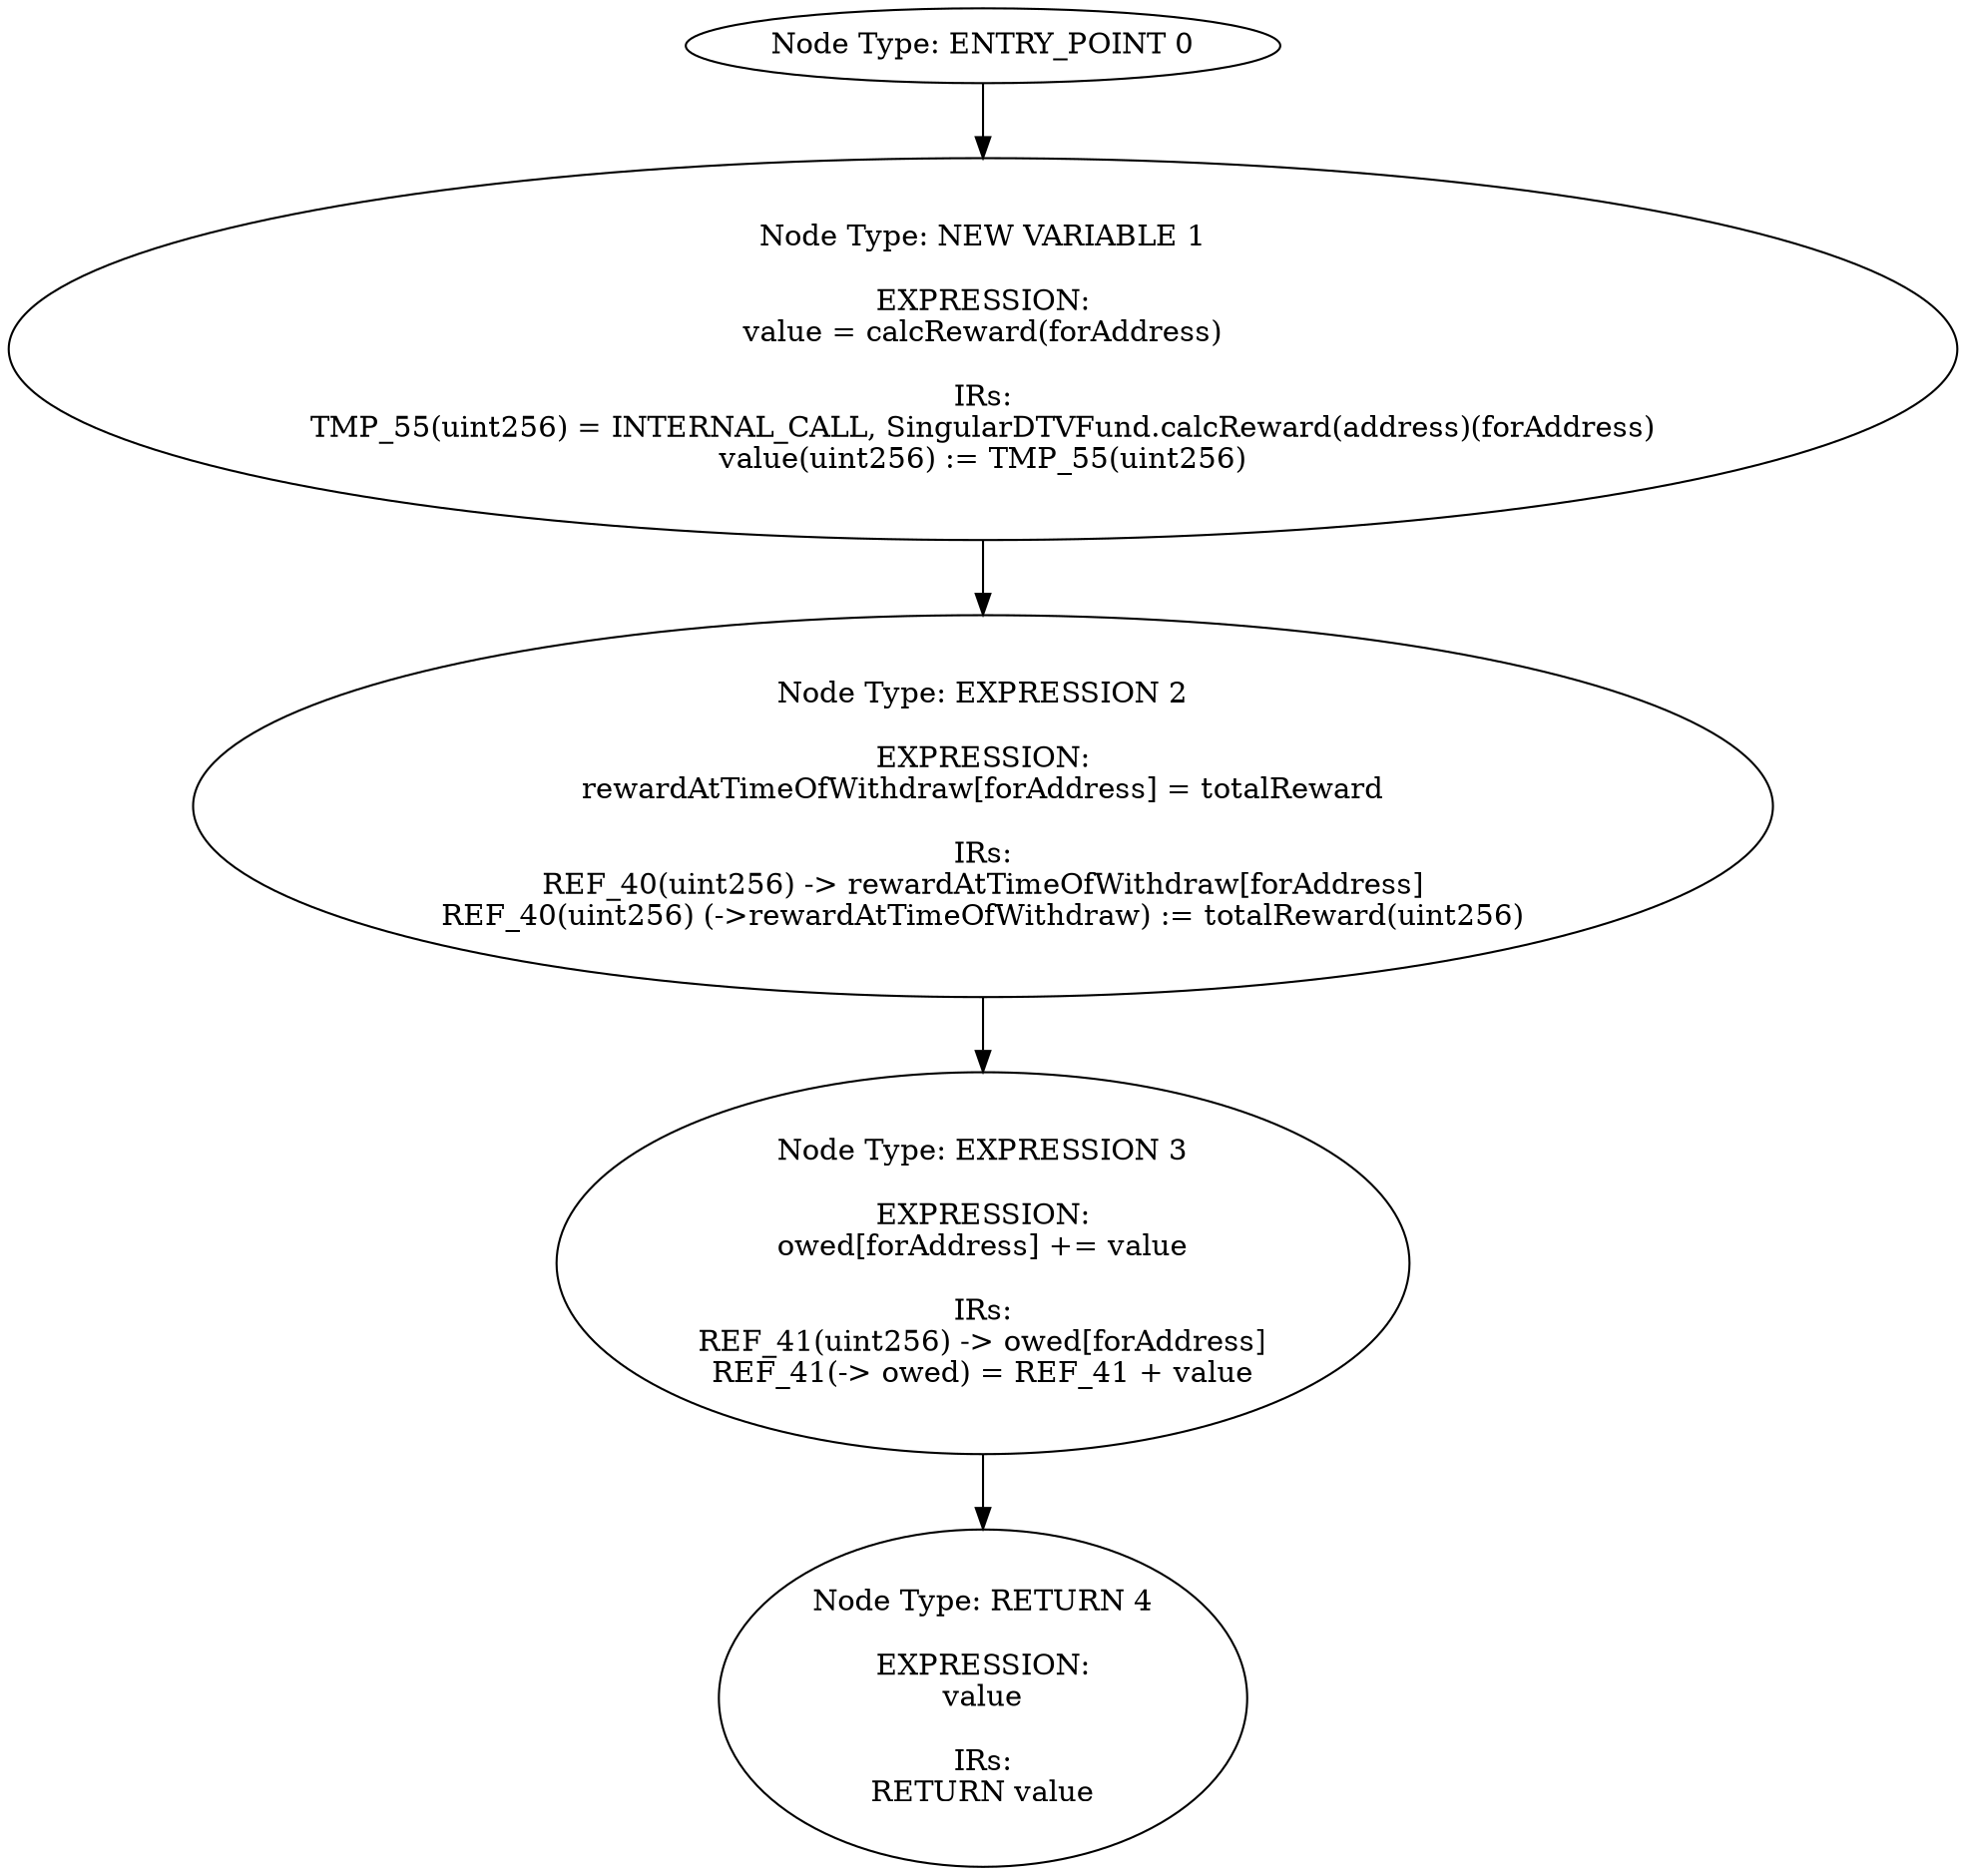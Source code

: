 digraph{
0[label="Node Type: ENTRY_POINT 0
"];
0->1;
1[label="Node Type: NEW VARIABLE 1

EXPRESSION:
value = calcReward(forAddress)

IRs:
TMP_55(uint256) = INTERNAL_CALL, SingularDTVFund.calcReward(address)(forAddress)
value(uint256) := TMP_55(uint256)"];
1->2;
2[label="Node Type: EXPRESSION 2

EXPRESSION:
rewardAtTimeOfWithdraw[forAddress] = totalReward

IRs:
REF_40(uint256) -> rewardAtTimeOfWithdraw[forAddress]
REF_40(uint256) (->rewardAtTimeOfWithdraw) := totalReward(uint256)"];
2->3;
3[label="Node Type: EXPRESSION 3

EXPRESSION:
owed[forAddress] += value

IRs:
REF_41(uint256) -> owed[forAddress]
REF_41(-> owed) = REF_41 + value"];
3->4;
4[label="Node Type: RETURN 4

EXPRESSION:
value

IRs:
RETURN value"];
}
